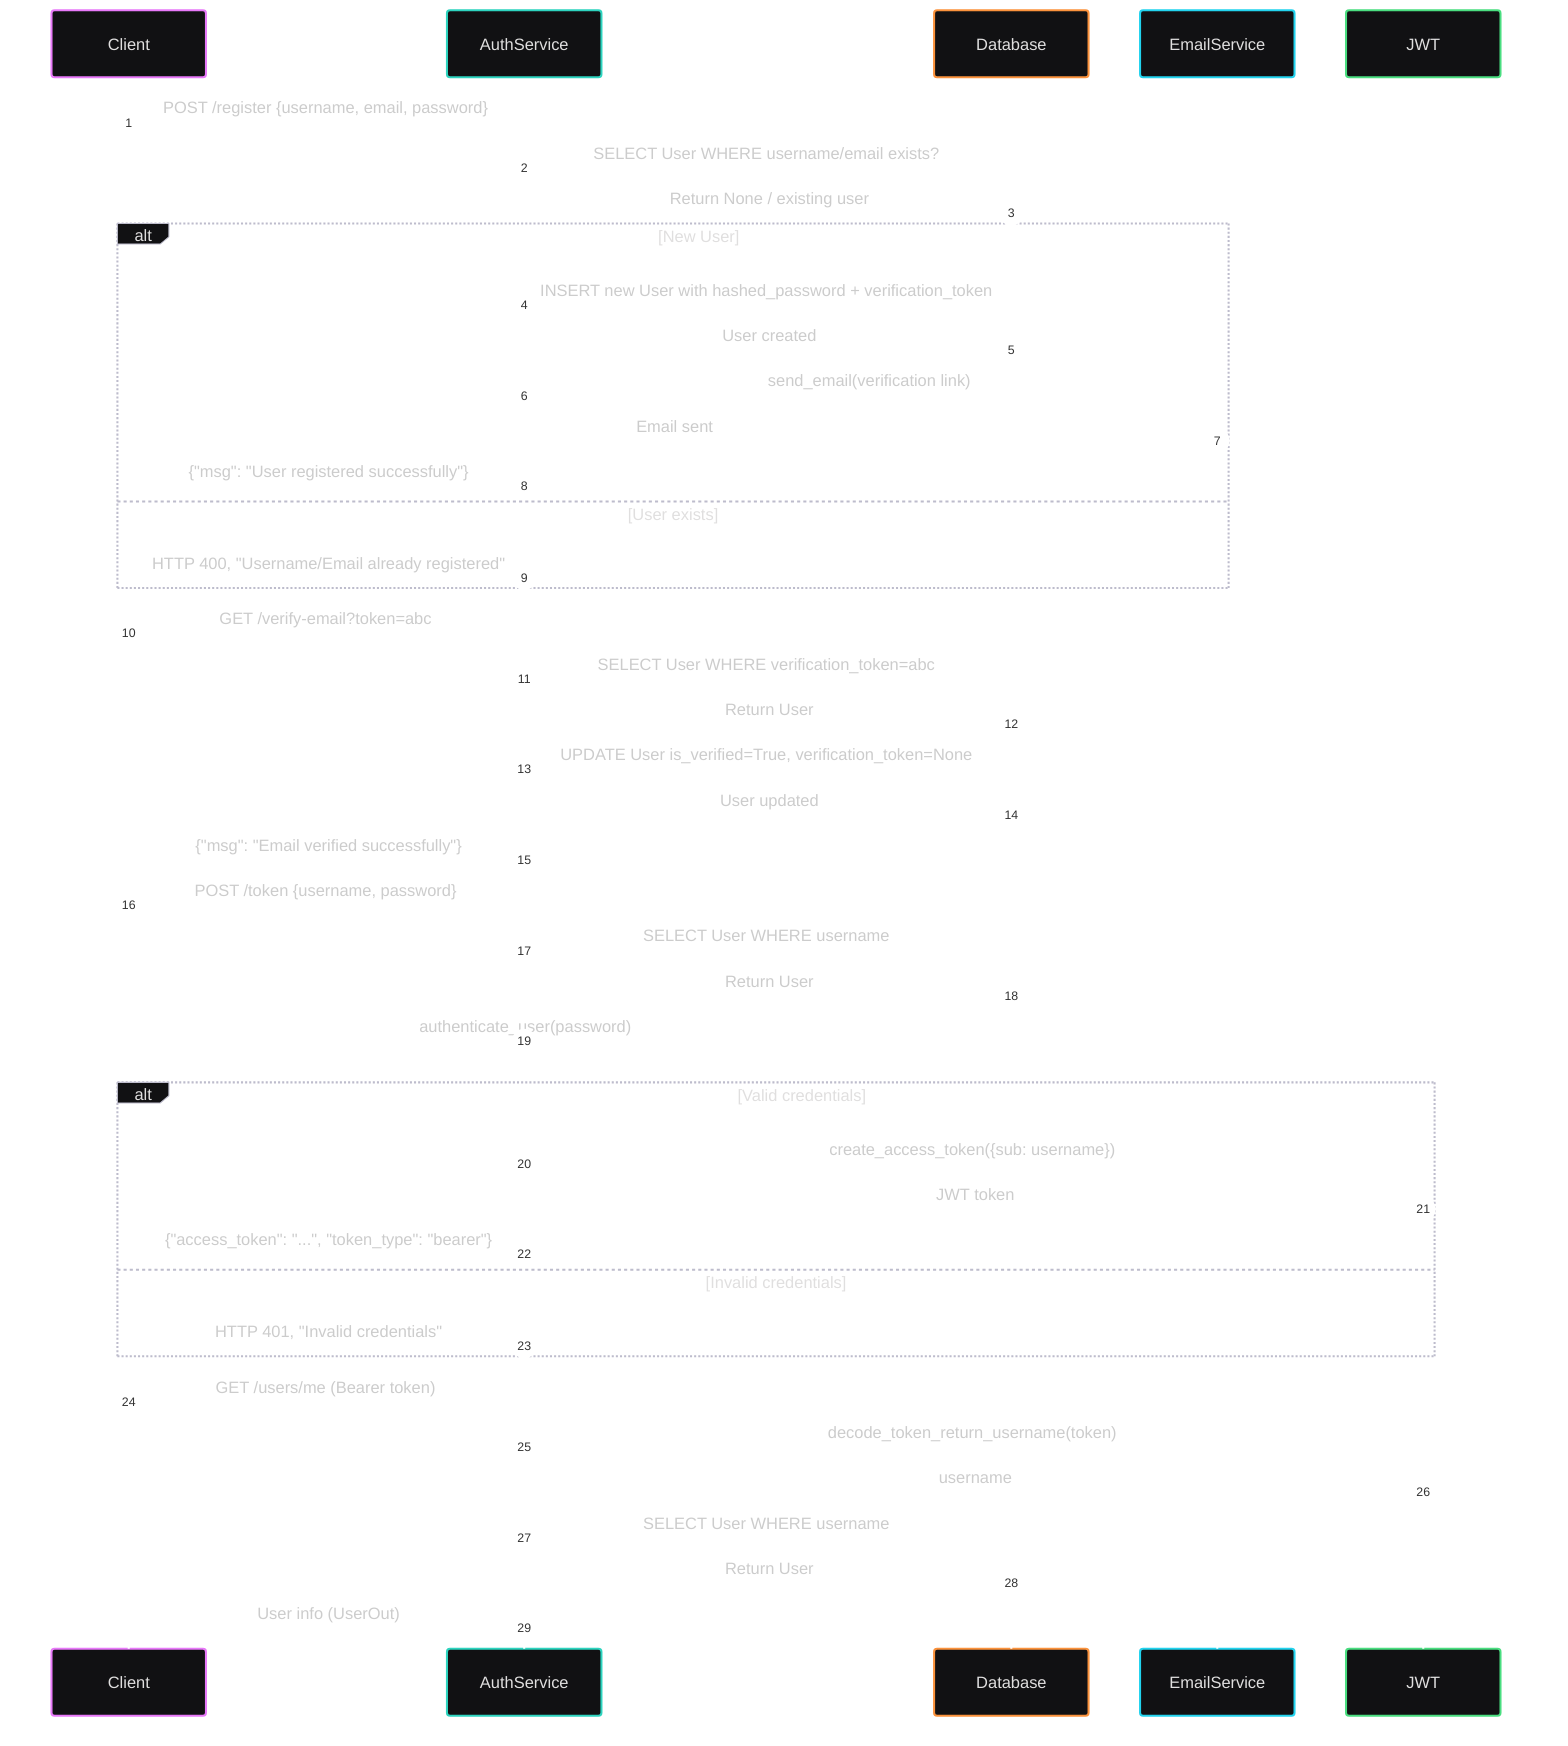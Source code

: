---
config:
  theme: redux-dark-color
---
sequenceDiagram
    autonumber
    participant Client
    participant FastAPI as AuthService
    participant DB as Database
    participant Email as EmailService
    participant Token as JWT
    Client->>FastAPI: POST /register {username, email, password}
    FastAPI->>DB: SELECT User WHERE username/email exists?
    DB-->>FastAPI: Return None / existing user
    alt New User
        FastAPI->>DB: INSERT new User with hashed_password + verification_token
        DB-->>FastAPI: User created
        FastAPI->>Email: send_email(verification link)
        Email-->>Client: Email sent
        FastAPI-->>Client: {"msg": "User registered successfully"}
    else User exists
        FastAPI-->>Client: HTTP 400, "Username/Email already registered"
    end
    Client->>FastAPI: GET /verify-email?token=abc
    FastAPI->>DB: SELECT User WHERE verification_token=abc
    DB-->>FastAPI: Return User
    FastAPI->>DB: UPDATE User is_verified=True, verification_token=None
    DB-->>FastAPI: User updated
    FastAPI-->>Client: {"msg": "Email verified successfully"}
    Client->>FastAPI: POST /token {username, password}
    FastAPI->>DB: SELECT User WHERE username
    DB-->>FastAPI: Return User
    FastAPI->>FastAPI: authenticate_user(password)
    alt Valid credentials
        FastAPI->>Token: create_access_token({sub: username})
        Token-->>FastAPI: JWT token
        FastAPI-->>Client: {"access_token": "...", "token_type": "bearer"}
    else Invalid credentials
        FastAPI-->>Client: HTTP 401, "Invalid credentials"
    end
    Client->>FastAPI: GET /users/me (Bearer token)
    FastAPI->>Token: decode_token_return_username(token)
    Token-->>FastAPI: username
    FastAPI->>DB: SELECT User WHERE username
    DB-->>FastAPI: Return User
    
    FastAPI-->>Client: User info (UserOut)